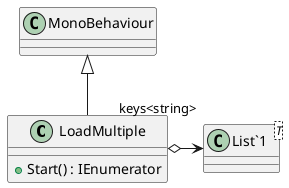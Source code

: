 @startuml
class LoadMultiple {
    + Start() : IEnumerator
}
class "List`1"<T> {
}
MonoBehaviour <|-- LoadMultiple
LoadMultiple o-> "keys<string>" "List`1"
@enduml
